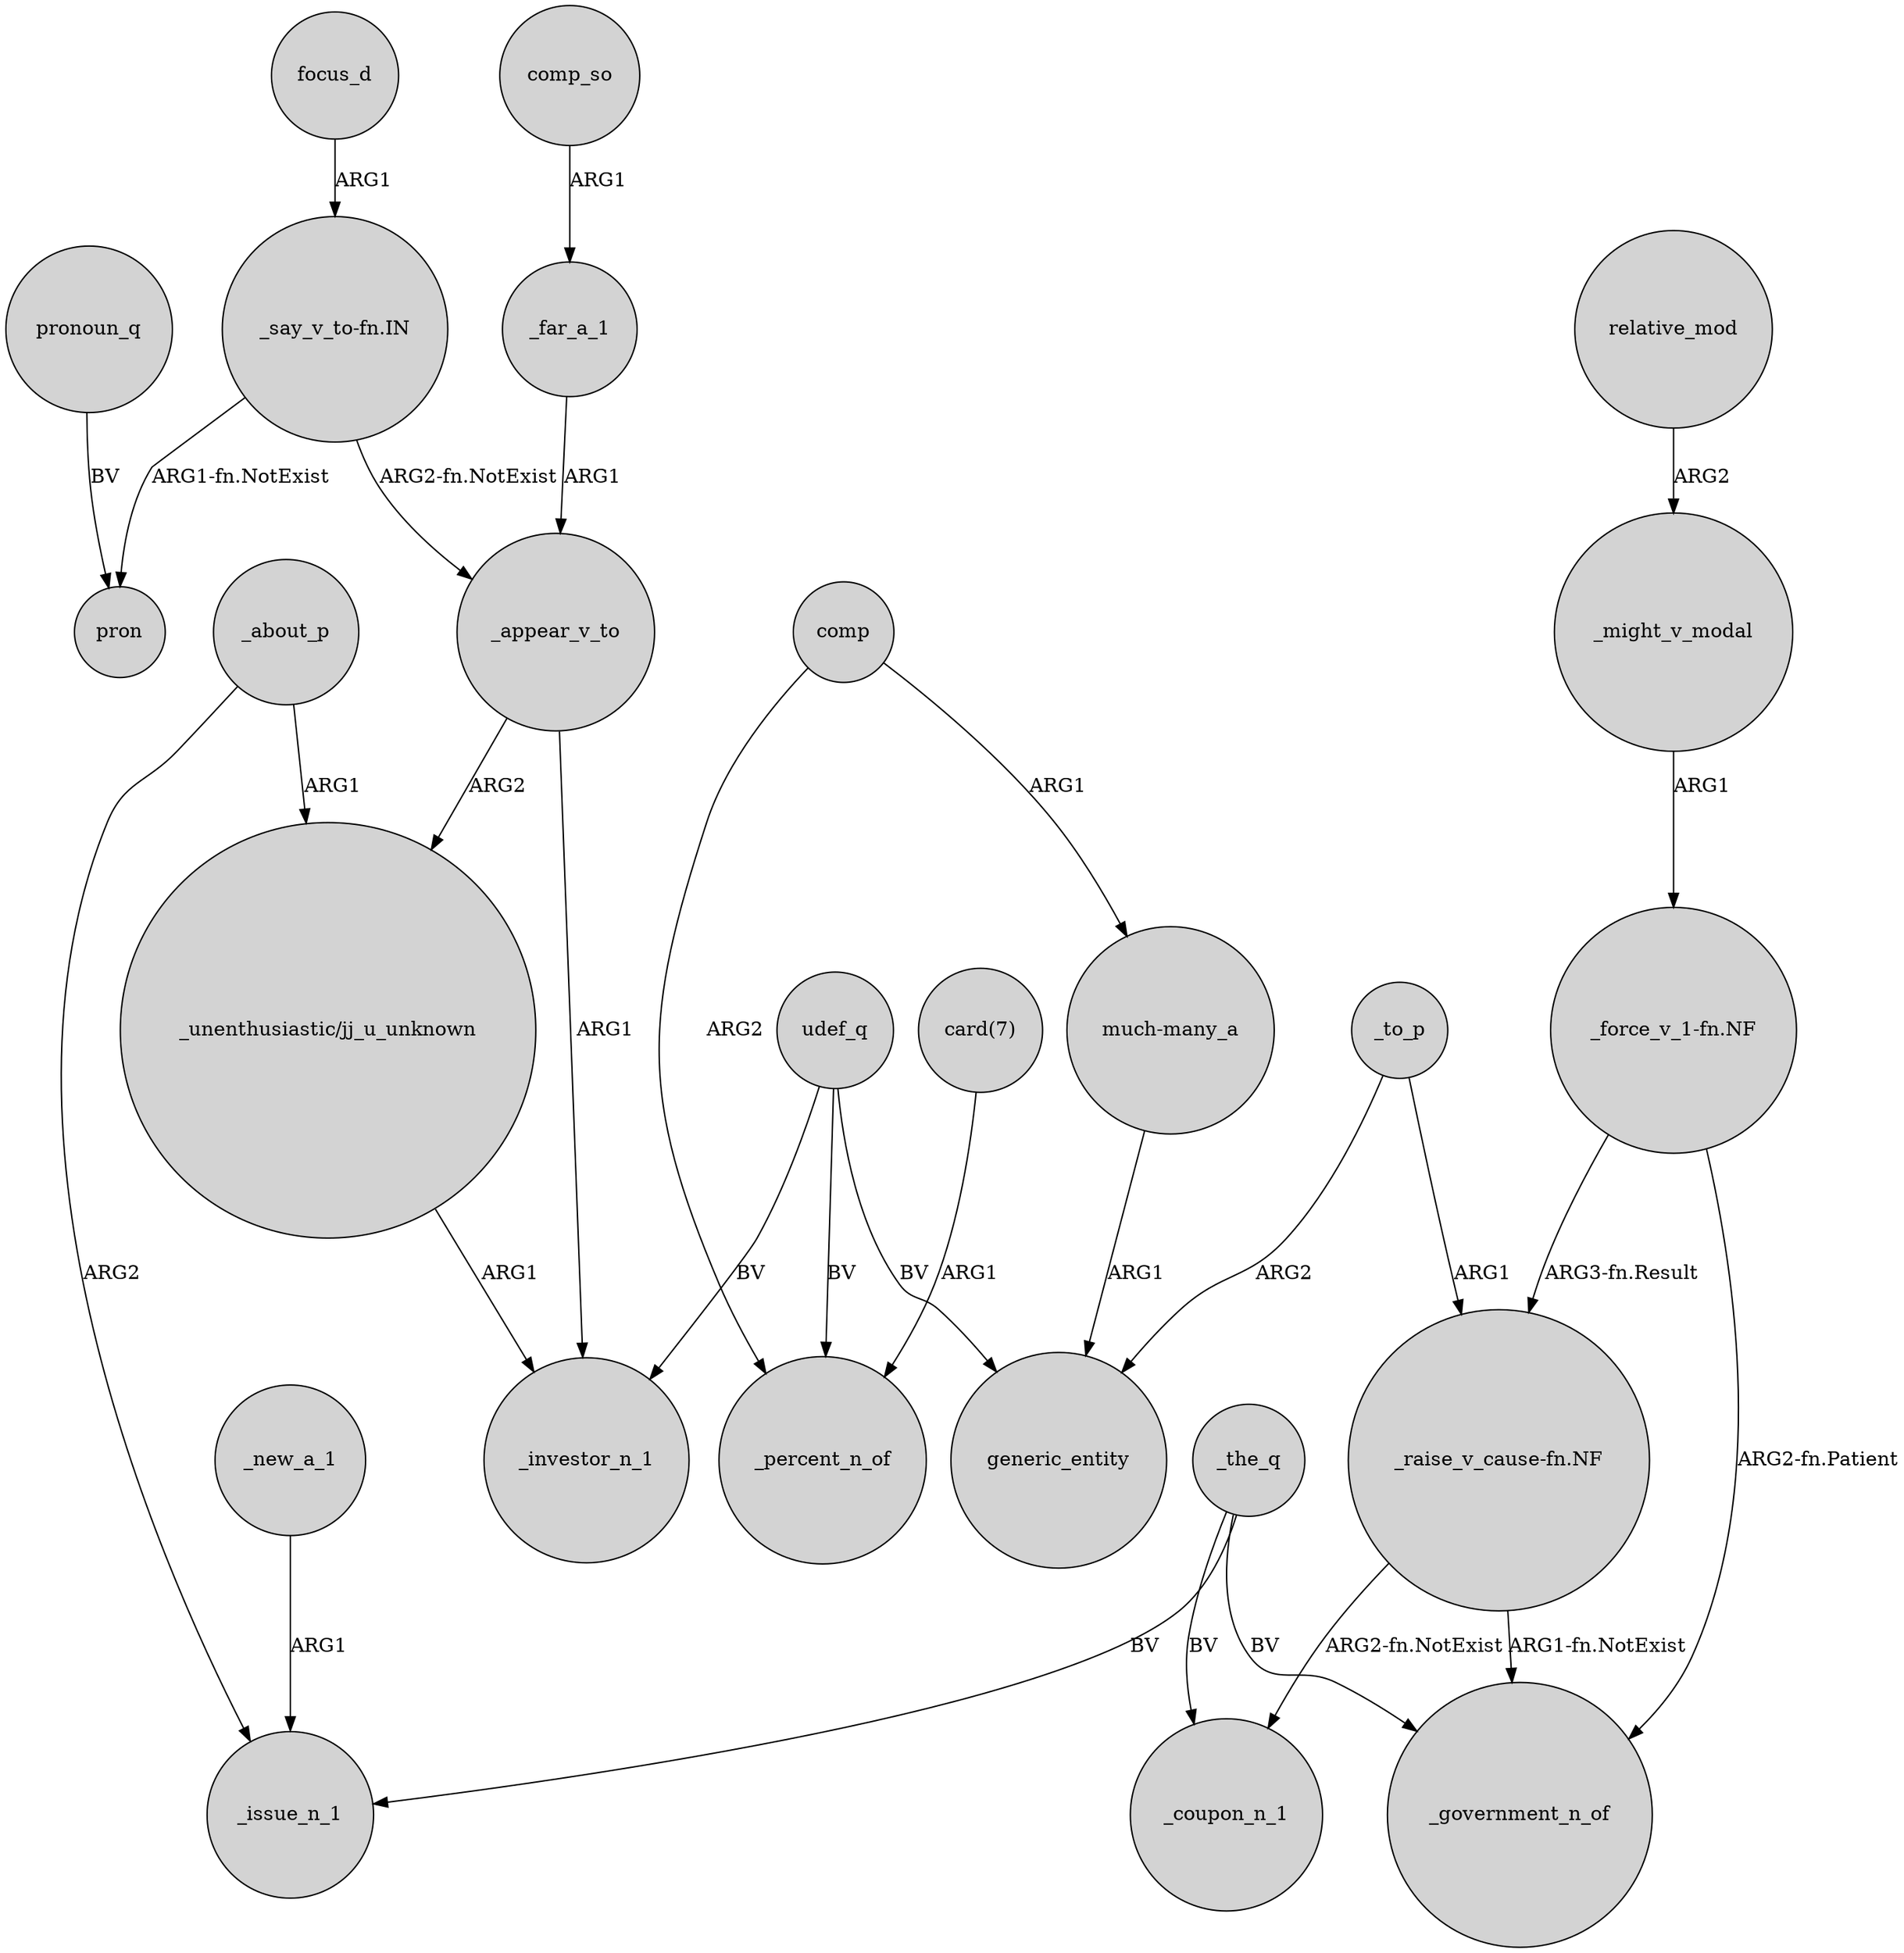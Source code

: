 digraph {
	node [shape=circle style=filled]
	_appear_v_to -> _investor_n_1 [label=ARG1]
	_the_q -> _coupon_n_1 [label=BV]
	_about_p -> _issue_n_1 [label=ARG2]
	udef_q -> generic_entity [label=BV]
	udef_q -> _investor_n_1 [label=BV]
	"much-many_a" -> generic_entity [label=ARG1]
	comp -> _percent_n_of [label=ARG2]
	"card(7)" -> _percent_n_of [label=ARG1]
	"_say_v_to-fn.IN" -> pron [label="ARG1-fn.NotExist"]
	_far_a_1 -> _appear_v_to [label=ARG1]
	_the_q -> _issue_n_1 [label=BV]
	_about_p -> "_unenthusiastic/jj_u_unknown" [label=ARG1]
	_to_p -> generic_entity [label=ARG2]
	_appear_v_to -> "_unenthusiastic/jj_u_unknown" [label=ARG2]
	comp_so -> _far_a_1 [label=ARG1]
	pronoun_q -> pron [label=BV]
	comp -> "much-many_a" [label=ARG1]
	"_raise_v_cause-fn.NF" -> _government_n_of [label="ARG1-fn.NotExist"]
	"_unenthusiastic/jj_u_unknown" -> _investor_n_1 [label=ARG1]
	"_force_v_1-fn.NF" -> "_raise_v_cause-fn.NF" [label="ARG3-fn.Result"]
	relative_mod -> _might_v_modal [label=ARG2]
	"_force_v_1-fn.NF" -> _government_n_of [label="ARG2-fn.Patient"]
	_the_q -> _government_n_of [label=BV]
	udef_q -> _percent_n_of [label=BV]
	"_raise_v_cause-fn.NF" -> _coupon_n_1 [label="ARG2-fn.NotExist"]
	_new_a_1 -> _issue_n_1 [label=ARG1]
	_might_v_modal -> "_force_v_1-fn.NF" [label=ARG1]
	"_say_v_to-fn.IN" -> _appear_v_to [label="ARG2-fn.NotExist"]
	focus_d -> "_say_v_to-fn.IN" [label=ARG1]
	_to_p -> "_raise_v_cause-fn.NF" [label=ARG1]
}
